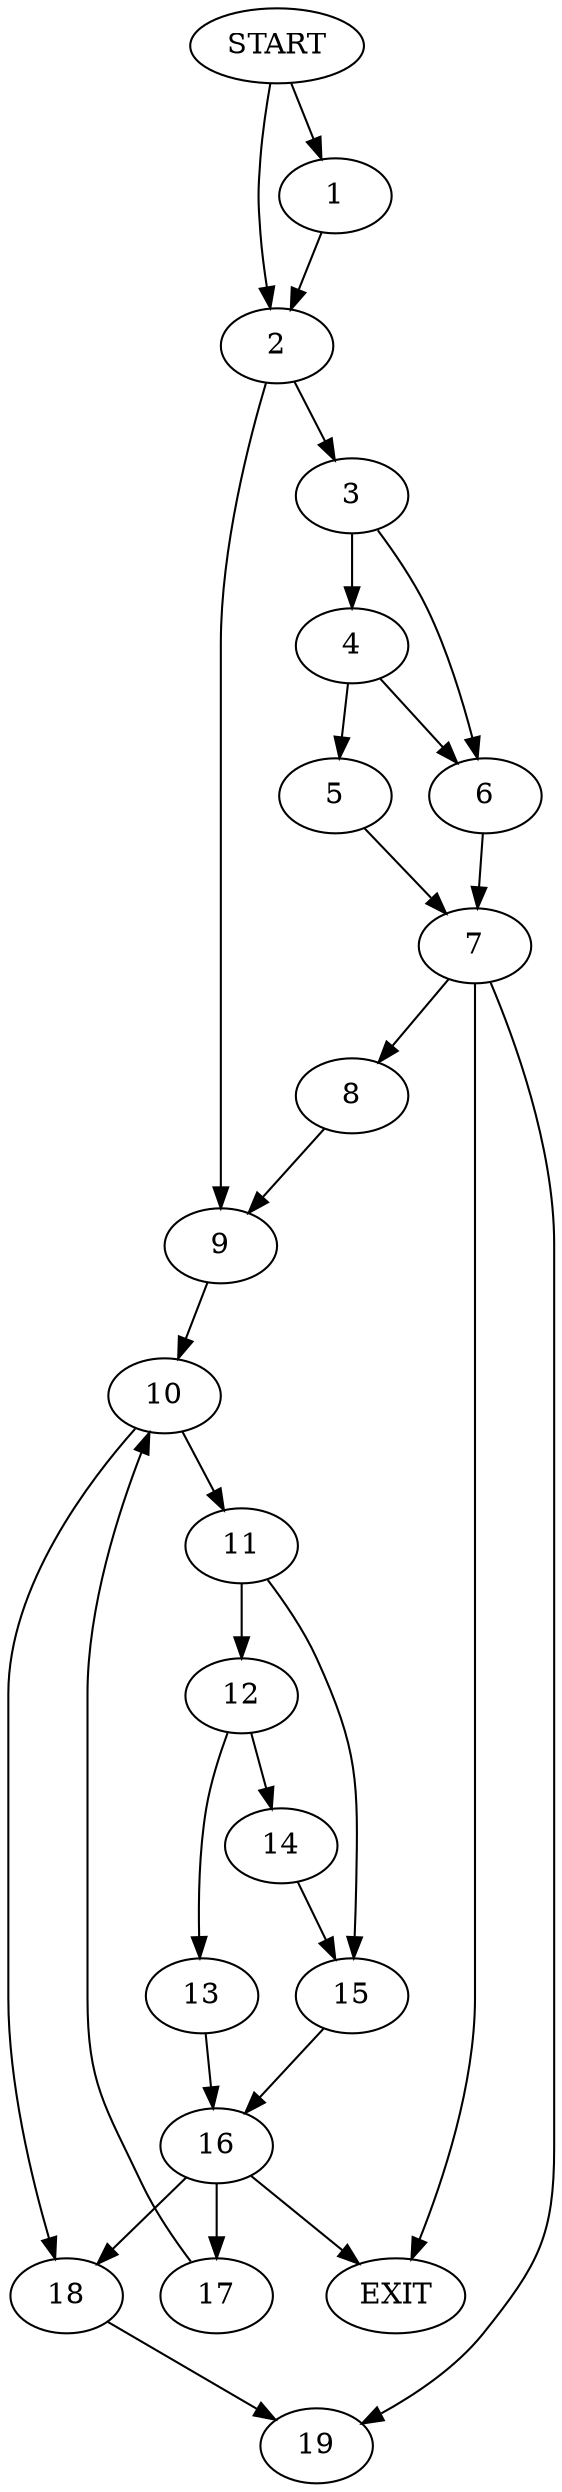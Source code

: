 digraph { 
0 [label="START"];
1;
2;
3;
4;
5;
6;
7;
8;
9;
10;
11;
12;
13;
14;
15;
16;
17;
18;
19;
20[label="EXIT"];
0 -> 1;
0 -> 2;
1 -> 2;
2 -> 3;
2 -> 9;
3 -> 4;
3 -> 6;
4 -> 5;
4 -> 6;
5 -> 7;
6 -> 7;
7 -> 20;
7 -> 8;
7:s2 -> 19;
8 -> 9;
9 -> 10;
10 -> 11;
10 -> 18;
11 -> 12;
11 -> 15;
12 -> 13;
12 -> 14;
13 -> 16;
14 -> 15;
15 -> 16;
16 -> 20;
16 -> 17;
16:s2 -> 18;
17 -> 10;
18 -> 19;
}